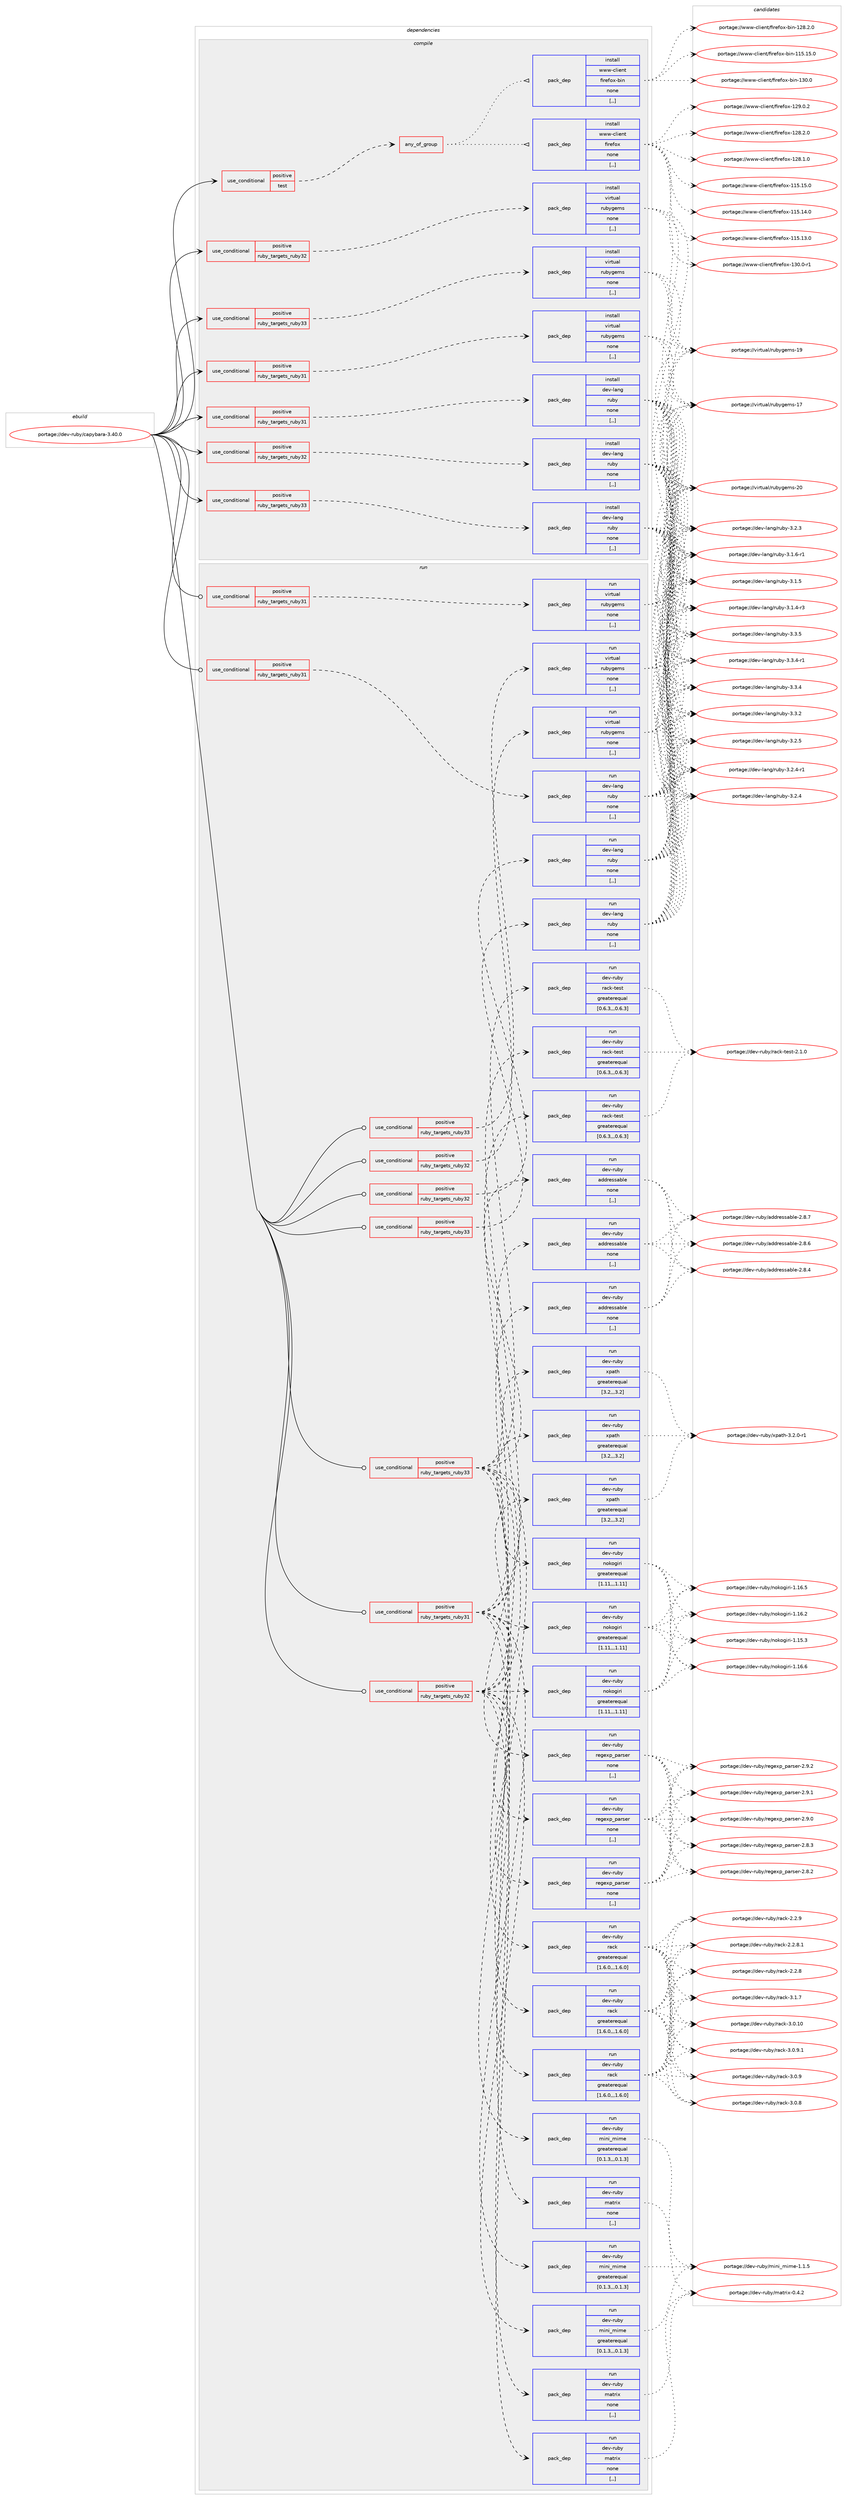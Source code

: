 digraph prolog {

# *************
# Graph options
# *************

newrank=true;
concentrate=true;
compound=true;
graph [rankdir=LR,fontname=Helvetica,fontsize=10,ranksep=1.5];#, ranksep=2.5, nodesep=0.2];
edge  [arrowhead=vee];
node  [fontname=Helvetica,fontsize=10];

# **********
# The ebuild
# **********

subgraph cluster_leftcol {
color=gray;
label=<<i>ebuild</i>>;
id [label="portage://dev-ruby/capybara-3.40.0", color=red, width=4, href="../dev-ruby/capybara-3.40.0.svg"];
}

# ****************
# The dependencies
# ****************

subgraph cluster_midcol {
color=gray;
label=<<i>dependencies</i>>;
subgraph cluster_compile {
fillcolor="#eeeeee";
style=filled;
label=<<i>compile</i>>;
subgraph cond176198 {
dependency674374 [label=<<TABLE BORDER="0" CELLBORDER="1" CELLSPACING="0" CELLPADDING="4"><TR><TD ROWSPAN="3" CELLPADDING="10">use_conditional</TD></TR><TR><TD>positive</TD></TR><TR><TD>ruby_targets_ruby31</TD></TR></TABLE>>, shape=none, color=red];
subgraph pack493291 {
dependency674375 [label=<<TABLE BORDER="0" CELLBORDER="1" CELLSPACING="0" CELLPADDING="4" WIDTH="220"><TR><TD ROWSPAN="6" CELLPADDING="30">pack_dep</TD></TR><TR><TD WIDTH="110">install</TD></TR><TR><TD>dev-lang</TD></TR><TR><TD>ruby</TD></TR><TR><TD>none</TD></TR><TR><TD>[,,]</TD></TR></TABLE>>, shape=none, color=blue];
}
dependency674374:e -> dependency674375:w [weight=20,style="dashed",arrowhead="vee"];
}
id:e -> dependency674374:w [weight=20,style="solid",arrowhead="vee"];
subgraph cond176199 {
dependency674376 [label=<<TABLE BORDER="0" CELLBORDER="1" CELLSPACING="0" CELLPADDING="4"><TR><TD ROWSPAN="3" CELLPADDING="10">use_conditional</TD></TR><TR><TD>positive</TD></TR><TR><TD>ruby_targets_ruby31</TD></TR></TABLE>>, shape=none, color=red];
subgraph pack493292 {
dependency674377 [label=<<TABLE BORDER="0" CELLBORDER="1" CELLSPACING="0" CELLPADDING="4" WIDTH="220"><TR><TD ROWSPAN="6" CELLPADDING="30">pack_dep</TD></TR><TR><TD WIDTH="110">install</TD></TR><TR><TD>virtual</TD></TR><TR><TD>rubygems</TD></TR><TR><TD>none</TD></TR><TR><TD>[,,]</TD></TR></TABLE>>, shape=none, color=blue];
}
dependency674376:e -> dependency674377:w [weight=20,style="dashed",arrowhead="vee"];
}
id:e -> dependency674376:w [weight=20,style="solid",arrowhead="vee"];
subgraph cond176200 {
dependency674378 [label=<<TABLE BORDER="0" CELLBORDER="1" CELLSPACING="0" CELLPADDING="4"><TR><TD ROWSPAN="3" CELLPADDING="10">use_conditional</TD></TR><TR><TD>positive</TD></TR><TR><TD>ruby_targets_ruby32</TD></TR></TABLE>>, shape=none, color=red];
subgraph pack493293 {
dependency674379 [label=<<TABLE BORDER="0" CELLBORDER="1" CELLSPACING="0" CELLPADDING="4" WIDTH="220"><TR><TD ROWSPAN="6" CELLPADDING="30">pack_dep</TD></TR><TR><TD WIDTH="110">install</TD></TR><TR><TD>dev-lang</TD></TR><TR><TD>ruby</TD></TR><TR><TD>none</TD></TR><TR><TD>[,,]</TD></TR></TABLE>>, shape=none, color=blue];
}
dependency674378:e -> dependency674379:w [weight=20,style="dashed",arrowhead="vee"];
}
id:e -> dependency674378:w [weight=20,style="solid",arrowhead="vee"];
subgraph cond176201 {
dependency674380 [label=<<TABLE BORDER="0" CELLBORDER="1" CELLSPACING="0" CELLPADDING="4"><TR><TD ROWSPAN="3" CELLPADDING="10">use_conditional</TD></TR><TR><TD>positive</TD></TR><TR><TD>ruby_targets_ruby32</TD></TR></TABLE>>, shape=none, color=red];
subgraph pack493294 {
dependency674381 [label=<<TABLE BORDER="0" CELLBORDER="1" CELLSPACING="0" CELLPADDING="4" WIDTH="220"><TR><TD ROWSPAN="6" CELLPADDING="30">pack_dep</TD></TR><TR><TD WIDTH="110">install</TD></TR><TR><TD>virtual</TD></TR><TR><TD>rubygems</TD></TR><TR><TD>none</TD></TR><TR><TD>[,,]</TD></TR></TABLE>>, shape=none, color=blue];
}
dependency674380:e -> dependency674381:w [weight=20,style="dashed",arrowhead="vee"];
}
id:e -> dependency674380:w [weight=20,style="solid",arrowhead="vee"];
subgraph cond176202 {
dependency674382 [label=<<TABLE BORDER="0" CELLBORDER="1" CELLSPACING="0" CELLPADDING="4"><TR><TD ROWSPAN="3" CELLPADDING="10">use_conditional</TD></TR><TR><TD>positive</TD></TR><TR><TD>ruby_targets_ruby33</TD></TR></TABLE>>, shape=none, color=red];
subgraph pack493295 {
dependency674383 [label=<<TABLE BORDER="0" CELLBORDER="1" CELLSPACING="0" CELLPADDING="4" WIDTH="220"><TR><TD ROWSPAN="6" CELLPADDING="30">pack_dep</TD></TR><TR><TD WIDTH="110">install</TD></TR><TR><TD>dev-lang</TD></TR><TR><TD>ruby</TD></TR><TR><TD>none</TD></TR><TR><TD>[,,]</TD></TR></TABLE>>, shape=none, color=blue];
}
dependency674382:e -> dependency674383:w [weight=20,style="dashed",arrowhead="vee"];
}
id:e -> dependency674382:w [weight=20,style="solid",arrowhead="vee"];
subgraph cond176203 {
dependency674384 [label=<<TABLE BORDER="0" CELLBORDER="1" CELLSPACING="0" CELLPADDING="4"><TR><TD ROWSPAN="3" CELLPADDING="10">use_conditional</TD></TR><TR><TD>positive</TD></TR><TR><TD>ruby_targets_ruby33</TD></TR></TABLE>>, shape=none, color=red];
subgraph pack493296 {
dependency674385 [label=<<TABLE BORDER="0" CELLBORDER="1" CELLSPACING="0" CELLPADDING="4" WIDTH="220"><TR><TD ROWSPAN="6" CELLPADDING="30">pack_dep</TD></TR><TR><TD WIDTH="110">install</TD></TR><TR><TD>virtual</TD></TR><TR><TD>rubygems</TD></TR><TR><TD>none</TD></TR><TR><TD>[,,]</TD></TR></TABLE>>, shape=none, color=blue];
}
dependency674384:e -> dependency674385:w [weight=20,style="dashed",arrowhead="vee"];
}
id:e -> dependency674384:w [weight=20,style="solid",arrowhead="vee"];
subgraph cond176204 {
dependency674386 [label=<<TABLE BORDER="0" CELLBORDER="1" CELLSPACING="0" CELLPADDING="4"><TR><TD ROWSPAN="3" CELLPADDING="10">use_conditional</TD></TR><TR><TD>positive</TD></TR><TR><TD>test</TD></TR></TABLE>>, shape=none, color=red];
subgraph any4504 {
dependency674387 [label=<<TABLE BORDER="0" CELLBORDER="1" CELLSPACING="0" CELLPADDING="4"><TR><TD CELLPADDING="10">any_of_group</TD></TR></TABLE>>, shape=none, color=red];subgraph pack493297 {
dependency674388 [label=<<TABLE BORDER="0" CELLBORDER="1" CELLSPACING="0" CELLPADDING="4" WIDTH="220"><TR><TD ROWSPAN="6" CELLPADDING="30">pack_dep</TD></TR><TR><TD WIDTH="110">install</TD></TR><TR><TD>www-client</TD></TR><TR><TD>firefox</TD></TR><TR><TD>none</TD></TR><TR><TD>[,,]</TD></TR></TABLE>>, shape=none, color=blue];
}
dependency674387:e -> dependency674388:w [weight=20,style="dotted",arrowhead="oinv"];
subgraph pack493298 {
dependency674389 [label=<<TABLE BORDER="0" CELLBORDER="1" CELLSPACING="0" CELLPADDING="4" WIDTH="220"><TR><TD ROWSPAN="6" CELLPADDING="30">pack_dep</TD></TR><TR><TD WIDTH="110">install</TD></TR><TR><TD>www-client</TD></TR><TR><TD>firefox-bin</TD></TR><TR><TD>none</TD></TR><TR><TD>[,,]</TD></TR></TABLE>>, shape=none, color=blue];
}
dependency674387:e -> dependency674389:w [weight=20,style="dotted",arrowhead="oinv"];
}
dependency674386:e -> dependency674387:w [weight=20,style="dashed",arrowhead="vee"];
}
id:e -> dependency674386:w [weight=20,style="solid",arrowhead="vee"];
}
subgraph cluster_compileandrun {
fillcolor="#eeeeee";
style=filled;
label=<<i>compile and run</i>>;
}
subgraph cluster_run {
fillcolor="#eeeeee";
style=filled;
label=<<i>run</i>>;
subgraph cond176205 {
dependency674390 [label=<<TABLE BORDER="0" CELLBORDER="1" CELLSPACING="0" CELLPADDING="4"><TR><TD ROWSPAN="3" CELLPADDING="10">use_conditional</TD></TR><TR><TD>positive</TD></TR><TR><TD>ruby_targets_ruby31</TD></TR></TABLE>>, shape=none, color=red];
subgraph pack493299 {
dependency674391 [label=<<TABLE BORDER="0" CELLBORDER="1" CELLSPACING="0" CELLPADDING="4" WIDTH="220"><TR><TD ROWSPAN="6" CELLPADDING="30">pack_dep</TD></TR><TR><TD WIDTH="110">run</TD></TR><TR><TD>dev-lang</TD></TR><TR><TD>ruby</TD></TR><TR><TD>none</TD></TR><TR><TD>[,,]</TD></TR></TABLE>>, shape=none, color=blue];
}
dependency674390:e -> dependency674391:w [weight=20,style="dashed",arrowhead="vee"];
}
id:e -> dependency674390:w [weight=20,style="solid",arrowhead="odot"];
subgraph cond176206 {
dependency674392 [label=<<TABLE BORDER="0" CELLBORDER="1" CELLSPACING="0" CELLPADDING="4"><TR><TD ROWSPAN="3" CELLPADDING="10">use_conditional</TD></TR><TR><TD>positive</TD></TR><TR><TD>ruby_targets_ruby31</TD></TR></TABLE>>, shape=none, color=red];
subgraph pack493300 {
dependency674393 [label=<<TABLE BORDER="0" CELLBORDER="1" CELLSPACING="0" CELLPADDING="4" WIDTH="220"><TR><TD ROWSPAN="6" CELLPADDING="30">pack_dep</TD></TR><TR><TD WIDTH="110">run</TD></TR><TR><TD>dev-ruby</TD></TR><TR><TD>addressable</TD></TR><TR><TD>none</TD></TR><TR><TD>[,,]</TD></TR></TABLE>>, shape=none, color=blue];
}
dependency674392:e -> dependency674393:w [weight=20,style="dashed",arrowhead="vee"];
subgraph pack493301 {
dependency674394 [label=<<TABLE BORDER="0" CELLBORDER="1" CELLSPACING="0" CELLPADDING="4" WIDTH="220"><TR><TD ROWSPAN="6" CELLPADDING="30">pack_dep</TD></TR><TR><TD WIDTH="110">run</TD></TR><TR><TD>dev-ruby</TD></TR><TR><TD>matrix</TD></TR><TR><TD>none</TD></TR><TR><TD>[,,]</TD></TR></TABLE>>, shape=none, color=blue];
}
dependency674392:e -> dependency674394:w [weight=20,style="dashed",arrowhead="vee"];
subgraph pack493302 {
dependency674395 [label=<<TABLE BORDER="0" CELLBORDER="1" CELLSPACING="0" CELLPADDING="4" WIDTH="220"><TR><TD ROWSPAN="6" CELLPADDING="30">pack_dep</TD></TR><TR><TD WIDTH="110">run</TD></TR><TR><TD>dev-ruby</TD></TR><TR><TD>mini_mime</TD></TR><TR><TD>greaterequal</TD></TR><TR><TD>[0.1.3,,,0.1.3]</TD></TR></TABLE>>, shape=none, color=blue];
}
dependency674392:e -> dependency674395:w [weight=20,style="dashed",arrowhead="vee"];
subgraph pack493303 {
dependency674396 [label=<<TABLE BORDER="0" CELLBORDER="1" CELLSPACING="0" CELLPADDING="4" WIDTH="220"><TR><TD ROWSPAN="6" CELLPADDING="30">pack_dep</TD></TR><TR><TD WIDTH="110">run</TD></TR><TR><TD>dev-ruby</TD></TR><TR><TD>nokogiri</TD></TR><TR><TD>greaterequal</TD></TR><TR><TD>[1.11,,,1.11]</TD></TR></TABLE>>, shape=none, color=blue];
}
dependency674392:e -> dependency674396:w [weight=20,style="dashed",arrowhead="vee"];
subgraph pack493304 {
dependency674397 [label=<<TABLE BORDER="0" CELLBORDER="1" CELLSPACING="0" CELLPADDING="4" WIDTH="220"><TR><TD ROWSPAN="6" CELLPADDING="30">pack_dep</TD></TR><TR><TD WIDTH="110">run</TD></TR><TR><TD>dev-ruby</TD></TR><TR><TD>rack</TD></TR><TR><TD>greaterequal</TD></TR><TR><TD>[1.6.0,,,1.6.0]</TD></TR></TABLE>>, shape=none, color=blue];
}
dependency674392:e -> dependency674397:w [weight=20,style="dashed",arrowhead="vee"];
subgraph pack493305 {
dependency674398 [label=<<TABLE BORDER="0" CELLBORDER="1" CELLSPACING="0" CELLPADDING="4" WIDTH="220"><TR><TD ROWSPAN="6" CELLPADDING="30">pack_dep</TD></TR><TR><TD WIDTH="110">run</TD></TR><TR><TD>dev-ruby</TD></TR><TR><TD>rack-test</TD></TR><TR><TD>greaterequal</TD></TR><TR><TD>[0.6.3,,,0.6.3]</TD></TR></TABLE>>, shape=none, color=blue];
}
dependency674392:e -> dependency674398:w [weight=20,style="dashed",arrowhead="vee"];
subgraph pack493306 {
dependency674399 [label=<<TABLE BORDER="0" CELLBORDER="1" CELLSPACING="0" CELLPADDING="4" WIDTH="220"><TR><TD ROWSPAN="6" CELLPADDING="30">pack_dep</TD></TR><TR><TD WIDTH="110">run</TD></TR><TR><TD>dev-ruby</TD></TR><TR><TD>regexp_parser</TD></TR><TR><TD>none</TD></TR><TR><TD>[,,]</TD></TR></TABLE>>, shape=none, color=blue];
}
dependency674392:e -> dependency674399:w [weight=20,style="dashed",arrowhead="vee"];
subgraph pack493307 {
dependency674400 [label=<<TABLE BORDER="0" CELLBORDER="1" CELLSPACING="0" CELLPADDING="4" WIDTH="220"><TR><TD ROWSPAN="6" CELLPADDING="30">pack_dep</TD></TR><TR><TD WIDTH="110">run</TD></TR><TR><TD>dev-ruby</TD></TR><TR><TD>xpath</TD></TR><TR><TD>greaterequal</TD></TR><TR><TD>[3.2,,,3.2]</TD></TR></TABLE>>, shape=none, color=blue];
}
dependency674392:e -> dependency674400:w [weight=20,style="dashed",arrowhead="vee"];
}
id:e -> dependency674392:w [weight=20,style="solid",arrowhead="odot"];
subgraph cond176207 {
dependency674401 [label=<<TABLE BORDER="0" CELLBORDER="1" CELLSPACING="0" CELLPADDING="4"><TR><TD ROWSPAN="3" CELLPADDING="10">use_conditional</TD></TR><TR><TD>positive</TD></TR><TR><TD>ruby_targets_ruby31</TD></TR></TABLE>>, shape=none, color=red];
subgraph pack493308 {
dependency674402 [label=<<TABLE BORDER="0" CELLBORDER="1" CELLSPACING="0" CELLPADDING="4" WIDTH="220"><TR><TD ROWSPAN="6" CELLPADDING="30">pack_dep</TD></TR><TR><TD WIDTH="110">run</TD></TR><TR><TD>virtual</TD></TR><TR><TD>rubygems</TD></TR><TR><TD>none</TD></TR><TR><TD>[,,]</TD></TR></TABLE>>, shape=none, color=blue];
}
dependency674401:e -> dependency674402:w [weight=20,style="dashed",arrowhead="vee"];
}
id:e -> dependency674401:w [weight=20,style="solid",arrowhead="odot"];
subgraph cond176208 {
dependency674403 [label=<<TABLE BORDER="0" CELLBORDER="1" CELLSPACING="0" CELLPADDING="4"><TR><TD ROWSPAN="3" CELLPADDING="10">use_conditional</TD></TR><TR><TD>positive</TD></TR><TR><TD>ruby_targets_ruby32</TD></TR></TABLE>>, shape=none, color=red];
subgraph pack493309 {
dependency674404 [label=<<TABLE BORDER="0" CELLBORDER="1" CELLSPACING="0" CELLPADDING="4" WIDTH="220"><TR><TD ROWSPAN="6" CELLPADDING="30">pack_dep</TD></TR><TR><TD WIDTH="110">run</TD></TR><TR><TD>dev-lang</TD></TR><TR><TD>ruby</TD></TR><TR><TD>none</TD></TR><TR><TD>[,,]</TD></TR></TABLE>>, shape=none, color=blue];
}
dependency674403:e -> dependency674404:w [weight=20,style="dashed",arrowhead="vee"];
}
id:e -> dependency674403:w [weight=20,style="solid",arrowhead="odot"];
subgraph cond176209 {
dependency674405 [label=<<TABLE BORDER="0" CELLBORDER="1" CELLSPACING="0" CELLPADDING="4"><TR><TD ROWSPAN="3" CELLPADDING="10">use_conditional</TD></TR><TR><TD>positive</TD></TR><TR><TD>ruby_targets_ruby32</TD></TR></TABLE>>, shape=none, color=red];
subgraph pack493310 {
dependency674406 [label=<<TABLE BORDER="0" CELLBORDER="1" CELLSPACING="0" CELLPADDING="4" WIDTH="220"><TR><TD ROWSPAN="6" CELLPADDING="30">pack_dep</TD></TR><TR><TD WIDTH="110">run</TD></TR><TR><TD>dev-ruby</TD></TR><TR><TD>addressable</TD></TR><TR><TD>none</TD></TR><TR><TD>[,,]</TD></TR></TABLE>>, shape=none, color=blue];
}
dependency674405:e -> dependency674406:w [weight=20,style="dashed",arrowhead="vee"];
subgraph pack493311 {
dependency674407 [label=<<TABLE BORDER="0" CELLBORDER="1" CELLSPACING="0" CELLPADDING="4" WIDTH="220"><TR><TD ROWSPAN="6" CELLPADDING="30">pack_dep</TD></TR><TR><TD WIDTH="110">run</TD></TR><TR><TD>dev-ruby</TD></TR><TR><TD>matrix</TD></TR><TR><TD>none</TD></TR><TR><TD>[,,]</TD></TR></TABLE>>, shape=none, color=blue];
}
dependency674405:e -> dependency674407:w [weight=20,style="dashed",arrowhead="vee"];
subgraph pack493312 {
dependency674408 [label=<<TABLE BORDER="0" CELLBORDER="1" CELLSPACING="0" CELLPADDING="4" WIDTH="220"><TR><TD ROWSPAN="6" CELLPADDING="30">pack_dep</TD></TR><TR><TD WIDTH="110">run</TD></TR><TR><TD>dev-ruby</TD></TR><TR><TD>mini_mime</TD></TR><TR><TD>greaterequal</TD></TR><TR><TD>[0.1.3,,,0.1.3]</TD></TR></TABLE>>, shape=none, color=blue];
}
dependency674405:e -> dependency674408:w [weight=20,style="dashed",arrowhead="vee"];
subgraph pack493313 {
dependency674409 [label=<<TABLE BORDER="0" CELLBORDER="1" CELLSPACING="0" CELLPADDING="4" WIDTH="220"><TR><TD ROWSPAN="6" CELLPADDING="30">pack_dep</TD></TR><TR><TD WIDTH="110">run</TD></TR><TR><TD>dev-ruby</TD></TR><TR><TD>nokogiri</TD></TR><TR><TD>greaterequal</TD></TR><TR><TD>[1.11,,,1.11]</TD></TR></TABLE>>, shape=none, color=blue];
}
dependency674405:e -> dependency674409:w [weight=20,style="dashed",arrowhead="vee"];
subgraph pack493314 {
dependency674410 [label=<<TABLE BORDER="0" CELLBORDER="1" CELLSPACING="0" CELLPADDING="4" WIDTH="220"><TR><TD ROWSPAN="6" CELLPADDING="30">pack_dep</TD></TR><TR><TD WIDTH="110">run</TD></TR><TR><TD>dev-ruby</TD></TR><TR><TD>rack</TD></TR><TR><TD>greaterequal</TD></TR><TR><TD>[1.6.0,,,1.6.0]</TD></TR></TABLE>>, shape=none, color=blue];
}
dependency674405:e -> dependency674410:w [weight=20,style="dashed",arrowhead="vee"];
subgraph pack493315 {
dependency674411 [label=<<TABLE BORDER="0" CELLBORDER="1" CELLSPACING="0" CELLPADDING="4" WIDTH="220"><TR><TD ROWSPAN="6" CELLPADDING="30">pack_dep</TD></TR><TR><TD WIDTH="110">run</TD></TR><TR><TD>dev-ruby</TD></TR><TR><TD>rack-test</TD></TR><TR><TD>greaterequal</TD></TR><TR><TD>[0.6.3,,,0.6.3]</TD></TR></TABLE>>, shape=none, color=blue];
}
dependency674405:e -> dependency674411:w [weight=20,style="dashed",arrowhead="vee"];
subgraph pack493316 {
dependency674412 [label=<<TABLE BORDER="0" CELLBORDER="1" CELLSPACING="0" CELLPADDING="4" WIDTH="220"><TR><TD ROWSPAN="6" CELLPADDING="30">pack_dep</TD></TR><TR><TD WIDTH="110">run</TD></TR><TR><TD>dev-ruby</TD></TR><TR><TD>regexp_parser</TD></TR><TR><TD>none</TD></TR><TR><TD>[,,]</TD></TR></TABLE>>, shape=none, color=blue];
}
dependency674405:e -> dependency674412:w [weight=20,style="dashed",arrowhead="vee"];
subgraph pack493317 {
dependency674413 [label=<<TABLE BORDER="0" CELLBORDER="1" CELLSPACING="0" CELLPADDING="4" WIDTH="220"><TR><TD ROWSPAN="6" CELLPADDING="30">pack_dep</TD></TR><TR><TD WIDTH="110">run</TD></TR><TR><TD>dev-ruby</TD></TR><TR><TD>xpath</TD></TR><TR><TD>greaterequal</TD></TR><TR><TD>[3.2,,,3.2]</TD></TR></TABLE>>, shape=none, color=blue];
}
dependency674405:e -> dependency674413:w [weight=20,style="dashed",arrowhead="vee"];
}
id:e -> dependency674405:w [weight=20,style="solid",arrowhead="odot"];
subgraph cond176210 {
dependency674414 [label=<<TABLE BORDER="0" CELLBORDER="1" CELLSPACING="0" CELLPADDING="4"><TR><TD ROWSPAN="3" CELLPADDING="10">use_conditional</TD></TR><TR><TD>positive</TD></TR><TR><TD>ruby_targets_ruby32</TD></TR></TABLE>>, shape=none, color=red];
subgraph pack493318 {
dependency674415 [label=<<TABLE BORDER="0" CELLBORDER="1" CELLSPACING="0" CELLPADDING="4" WIDTH="220"><TR><TD ROWSPAN="6" CELLPADDING="30">pack_dep</TD></TR><TR><TD WIDTH="110">run</TD></TR><TR><TD>virtual</TD></TR><TR><TD>rubygems</TD></TR><TR><TD>none</TD></TR><TR><TD>[,,]</TD></TR></TABLE>>, shape=none, color=blue];
}
dependency674414:e -> dependency674415:w [weight=20,style="dashed",arrowhead="vee"];
}
id:e -> dependency674414:w [weight=20,style="solid",arrowhead="odot"];
subgraph cond176211 {
dependency674416 [label=<<TABLE BORDER="0" CELLBORDER="1" CELLSPACING="0" CELLPADDING="4"><TR><TD ROWSPAN="3" CELLPADDING="10">use_conditional</TD></TR><TR><TD>positive</TD></TR><TR><TD>ruby_targets_ruby33</TD></TR></TABLE>>, shape=none, color=red];
subgraph pack493319 {
dependency674417 [label=<<TABLE BORDER="0" CELLBORDER="1" CELLSPACING="0" CELLPADDING="4" WIDTH="220"><TR><TD ROWSPAN="6" CELLPADDING="30">pack_dep</TD></TR><TR><TD WIDTH="110">run</TD></TR><TR><TD>dev-lang</TD></TR><TR><TD>ruby</TD></TR><TR><TD>none</TD></TR><TR><TD>[,,]</TD></TR></TABLE>>, shape=none, color=blue];
}
dependency674416:e -> dependency674417:w [weight=20,style="dashed",arrowhead="vee"];
}
id:e -> dependency674416:w [weight=20,style="solid",arrowhead="odot"];
subgraph cond176212 {
dependency674418 [label=<<TABLE BORDER="0" CELLBORDER="1" CELLSPACING="0" CELLPADDING="4"><TR><TD ROWSPAN="3" CELLPADDING="10">use_conditional</TD></TR><TR><TD>positive</TD></TR><TR><TD>ruby_targets_ruby33</TD></TR></TABLE>>, shape=none, color=red];
subgraph pack493320 {
dependency674419 [label=<<TABLE BORDER="0" CELLBORDER="1" CELLSPACING="0" CELLPADDING="4" WIDTH="220"><TR><TD ROWSPAN="6" CELLPADDING="30">pack_dep</TD></TR><TR><TD WIDTH="110">run</TD></TR><TR><TD>dev-ruby</TD></TR><TR><TD>addressable</TD></TR><TR><TD>none</TD></TR><TR><TD>[,,]</TD></TR></TABLE>>, shape=none, color=blue];
}
dependency674418:e -> dependency674419:w [weight=20,style="dashed",arrowhead="vee"];
subgraph pack493321 {
dependency674420 [label=<<TABLE BORDER="0" CELLBORDER="1" CELLSPACING="0" CELLPADDING="4" WIDTH="220"><TR><TD ROWSPAN="6" CELLPADDING="30">pack_dep</TD></TR><TR><TD WIDTH="110">run</TD></TR><TR><TD>dev-ruby</TD></TR><TR><TD>matrix</TD></TR><TR><TD>none</TD></TR><TR><TD>[,,]</TD></TR></TABLE>>, shape=none, color=blue];
}
dependency674418:e -> dependency674420:w [weight=20,style="dashed",arrowhead="vee"];
subgraph pack493322 {
dependency674421 [label=<<TABLE BORDER="0" CELLBORDER="1" CELLSPACING="0" CELLPADDING="4" WIDTH="220"><TR><TD ROWSPAN="6" CELLPADDING="30">pack_dep</TD></TR><TR><TD WIDTH="110">run</TD></TR><TR><TD>dev-ruby</TD></TR><TR><TD>mini_mime</TD></TR><TR><TD>greaterequal</TD></TR><TR><TD>[0.1.3,,,0.1.3]</TD></TR></TABLE>>, shape=none, color=blue];
}
dependency674418:e -> dependency674421:w [weight=20,style="dashed",arrowhead="vee"];
subgraph pack493323 {
dependency674422 [label=<<TABLE BORDER="0" CELLBORDER="1" CELLSPACING="0" CELLPADDING="4" WIDTH="220"><TR><TD ROWSPAN="6" CELLPADDING="30">pack_dep</TD></TR><TR><TD WIDTH="110">run</TD></TR><TR><TD>dev-ruby</TD></TR><TR><TD>nokogiri</TD></TR><TR><TD>greaterequal</TD></TR><TR><TD>[1.11,,,1.11]</TD></TR></TABLE>>, shape=none, color=blue];
}
dependency674418:e -> dependency674422:w [weight=20,style="dashed",arrowhead="vee"];
subgraph pack493324 {
dependency674423 [label=<<TABLE BORDER="0" CELLBORDER="1" CELLSPACING="0" CELLPADDING="4" WIDTH="220"><TR><TD ROWSPAN="6" CELLPADDING="30">pack_dep</TD></TR><TR><TD WIDTH="110">run</TD></TR><TR><TD>dev-ruby</TD></TR><TR><TD>rack</TD></TR><TR><TD>greaterequal</TD></TR><TR><TD>[1.6.0,,,1.6.0]</TD></TR></TABLE>>, shape=none, color=blue];
}
dependency674418:e -> dependency674423:w [weight=20,style="dashed",arrowhead="vee"];
subgraph pack493325 {
dependency674424 [label=<<TABLE BORDER="0" CELLBORDER="1" CELLSPACING="0" CELLPADDING="4" WIDTH="220"><TR><TD ROWSPAN="6" CELLPADDING="30">pack_dep</TD></TR><TR><TD WIDTH="110">run</TD></TR><TR><TD>dev-ruby</TD></TR><TR><TD>rack-test</TD></TR><TR><TD>greaterequal</TD></TR><TR><TD>[0.6.3,,,0.6.3]</TD></TR></TABLE>>, shape=none, color=blue];
}
dependency674418:e -> dependency674424:w [weight=20,style="dashed",arrowhead="vee"];
subgraph pack493326 {
dependency674425 [label=<<TABLE BORDER="0" CELLBORDER="1" CELLSPACING="0" CELLPADDING="4" WIDTH="220"><TR><TD ROWSPAN="6" CELLPADDING="30">pack_dep</TD></TR><TR><TD WIDTH="110">run</TD></TR><TR><TD>dev-ruby</TD></TR><TR><TD>regexp_parser</TD></TR><TR><TD>none</TD></TR><TR><TD>[,,]</TD></TR></TABLE>>, shape=none, color=blue];
}
dependency674418:e -> dependency674425:w [weight=20,style="dashed",arrowhead="vee"];
subgraph pack493327 {
dependency674426 [label=<<TABLE BORDER="0" CELLBORDER="1" CELLSPACING="0" CELLPADDING="4" WIDTH="220"><TR><TD ROWSPAN="6" CELLPADDING="30">pack_dep</TD></TR><TR><TD WIDTH="110">run</TD></TR><TR><TD>dev-ruby</TD></TR><TR><TD>xpath</TD></TR><TR><TD>greaterequal</TD></TR><TR><TD>[3.2,,,3.2]</TD></TR></TABLE>>, shape=none, color=blue];
}
dependency674418:e -> dependency674426:w [weight=20,style="dashed",arrowhead="vee"];
}
id:e -> dependency674418:w [weight=20,style="solid",arrowhead="odot"];
subgraph cond176213 {
dependency674427 [label=<<TABLE BORDER="0" CELLBORDER="1" CELLSPACING="0" CELLPADDING="4"><TR><TD ROWSPAN="3" CELLPADDING="10">use_conditional</TD></TR><TR><TD>positive</TD></TR><TR><TD>ruby_targets_ruby33</TD></TR></TABLE>>, shape=none, color=red];
subgraph pack493328 {
dependency674428 [label=<<TABLE BORDER="0" CELLBORDER="1" CELLSPACING="0" CELLPADDING="4" WIDTH="220"><TR><TD ROWSPAN="6" CELLPADDING="30">pack_dep</TD></TR><TR><TD WIDTH="110">run</TD></TR><TR><TD>virtual</TD></TR><TR><TD>rubygems</TD></TR><TR><TD>none</TD></TR><TR><TD>[,,]</TD></TR></TABLE>>, shape=none, color=blue];
}
dependency674427:e -> dependency674428:w [weight=20,style="dashed",arrowhead="vee"];
}
id:e -> dependency674427:w [weight=20,style="solid",arrowhead="odot"];
}
}

# **************
# The candidates
# **************

subgraph cluster_choices {
rank=same;
color=gray;
label=<<i>candidates</i>>;

subgraph choice493291 {
color=black;
nodesep=1;
choice10010111845108971101034711411798121455146514653 [label="portage://dev-lang/ruby-3.3.5", color=red, width=4,href="../dev-lang/ruby-3.3.5.svg"];
choice100101118451089711010347114117981214551465146524511449 [label="portage://dev-lang/ruby-3.3.4-r1", color=red, width=4,href="../dev-lang/ruby-3.3.4-r1.svg"];
choice10010111845108971101034711411798121455146514652 [label="portage://dev-lang/ruby-3.3.4", color=red, width=4,href="../dev-lang/ruby-3.3.4.svg"];
choice10010111845108971101034711411798121455146514650 [label="portage://dev-lang/ruby-3.3.2", color=red, width=4,href="../dev-lang/ruby-3.3.2.svg"];
choice10010111845108971101034711411798121455146504653 [label="portage://dev-lang/ruby-3.2.5", color=red, width=4,href="../dev-lang/ruby-3.2.5.svg"];
choice100101118451089711010347114117981214551465046524511449 [label="portage://dev-lang/ruby-3.2.4-r1", color=red, width=4,href="../dev-lang/ruby-3.2.4-r1.svg"];
choice10010111845108971101034711411798121455146504652 [label="portage://dev-lang/ruby-3.2.4", color=red, width=4,href="../dev-lang/ruby-3.2.4.svg"];
choice10010111845108971101034711411798121455146504651 [label="portage://dev-lang/ruby-3.2.3", color=red, width=4,href="../dev-lang/ruby-3.2.3.svg"];
choice100101118451089711010347114117981214551464946544511449 [label="portage://dev-lang/ruby-3.1.6-r1", color=red, width=4,href="../dev-lang/ruby-3.1.6-r1.svg"];
choice10010111845108971101034711411798121455146494653 [label="portage://dev-lang/ruby-3.1.5", color=red, width=4,href="../dev-lang/ruby-3.1.5.svg"];
choice100101118451089711010347114117981214551464946524511451 [label="portage://dev-lang/ruby-3.1.4-r3", color=red, width=4,href="../dev-lang/ruby-3.1.4-r3.svg"];
dependency674375:e -> choice10010111845108971101034711411798121455146514653:w [style=dotted,weight="100"];
dependency674375:e -> choice100101118451089711010347114117981214551465146524511449:w [style=dotted,weight="100"];
dependency674375:e -> choice10010111845108971101034711411798121455146514652:w [style=dotted,weight="100"];
dependency674375:e -> choice10010111845108971101034711411798121455146514650:w [style=dotted,weight="100"];
dependency674375:e -> choice10010111845108971101034711411798121455146504653:w [style=dotted,weight="100"];
dependency674375:e -> choice100101118451089711010347114117981214551465046524511449:w [style=dotted,weight="100"];
dependency674375:e -> choice10010111845108971101034711411798121455146504652:w [style=dotted,weight="100"];
dependency674375:e -> choice10010111845108971101034711411798121455146504651:w [style=dotted,weight="100"];
dependency674375:e -> choice100101118451089711010347114117981214551464946544511449:w [style=dotted,weight="100"];
dependency674375:e -> choice10010111845108971101034711411798121455146494653:w [style=dotted,weight="100"];
dependency674375:e -> choice100101118451089711010347114117981214551464946524511451:w [style=dotted,weight="100"];
}
subgraph choice493292 {
color=black;
nodesep=1;
choice118105114116117971084711411798121103101109115455048 [label="portage://virtual/rubygems-20", color=red, width=4,href="../virtual/rubygems-20.svg"];
choice118105114116117971084711411798121103101109115454957 [label="portage://virtual/rubygems-19", color=red, width=4,href="../virtual/rubygems-19.svg"];
choice118105114116117971084711411798121103101109115454955 [label="portage://virtual/rubygems-17", color=red, width=4,href="../virtual/rubygems-17.svg"];
dependency674377:e -> choice118105114116117971084711411798121103101109115455048:w [style=dotted,weight="100"];
dependency674377:e -> choice118105114116117971084711411798121103101109115454957:w [style=dotted,weight="100"];
dependency674377:e -> choice118105114116117971084711411798121103101109115454955:w [style=dotted,weight="100"];
}
subgraph choice493293 {
color=black;
nodesep=1;
choice10010111845108971101034711411798121455146514653 [label="portage://dev-lang/ruby-3.3.5", color=red, width=4,href="../dev-lang/ruby-3.3.5.svg"];
choice100101118451089711010347114117981214551465146524511449 [label="portage://dev-lang/ruby-3.3.4-r1", color=red, width=4,href="../dev-lang/ruby-3.3.4-r1.svg"];
choice10010111845108971101034711411798121455146514652 [label="portage://dev-lang/ruby-3.3.4", color=red, width=4,href="../dev-lang/ruby-3.3.4.svg"];
choice10010111845108971101034711411798121455146514650 [label="portage://dev-lang/ruby-3.3.2", color=red, width=4,href="../dev-lang/ruby-3.3.2.svg"];
choice10010111845108971101034711411798121455146504653 [label="portage://dev-lang/ruby-3.2.5", color=red, width=4,href="../dev-lang/ruby-3.2.5.svg"];
choice100101118451089711010347114117981214551465046524511449 [label="portage://dev-lang/ruby-3.2.4-r1", color=red, width=4,href="../dev-lang/ruby-3.2.4-r1.svg"];
choice10010111845108971101034711411798121455146504652 [label="portage://dev-lang/ruby-3.2.4", color=red, width=4,href="../dev-lang/ruby-3.2.4.svg"];
choice10010111845108971101034711411798121455146504651 [label="portage://dev-lang/ruby-3.2.3", color=red, width=4,href="../dev-lang/ruby-3.2.3.svg"];
choice100101118451089711010347114117981214551464946544511449 [label="portage://dev-lang/ruby-3.1.6-r1", color=red, width=4,href="../dev-lang/ruby-3.1.6-r1.svg"];
choice10010111845108971101034711411798121455146494653 [label="portage://dev-lang/ruby-3.1.5", color=red, width=4,href="../dev-lang/ruby-3.1.5.svg"];
choice100101118451089711010347114117981214551464946524511451 [label="portage://dev-lang/ruby-3.1.4-r3", color=red, width=4,href="../dev-lang/ruby-3.1.4-r3.svg"];
dependency674379:e -> choice10010111845108971101034711411798121455146514653:w [style=dotted,weight="100"];
dependency674379:e -> choice100101118451089711010347114117981214551465146524511449:w [style=dotted,weight="100"];
dependency674379:e -> choice10010111845108971101034711411798121455146514652:w [style=dotted,weight="100"];
dependency674379:e -> choice10010111845108971101034711411798121455146514650:w [style=dotted,weight="100"];
dependency674379:e -> choice10010111845108971101034711411798121455146504653:w [style=dotted,weight="100"];
dependency674379:e -> choice100101118451089711010347114117981214551465046524511449:w [style=dotted,weight="100"];
dependency674379:e -> choice10010111845108971101034711411798121455146504652:w [style=dotted,weight="100"];
dependency674379:e -> choice10010111845108971101034711411798121455146504651:w [style=dotted,weight="100"];
dependency674379:e -> choice100101118451089711010347114117981214551464946544511449:w [style=dotted,weight="100"];
dependency674379:e -> choice10010111845108971101034711411798121455146494653:w [style=dotted,weight="100"];
dependency674379:e -> choice100101118451089711010347114117981214551464946524511451:w [style=dotted,weight="100"];
}
subgraph choice493294 {
color=black;
nodesep=1;
choice118105114116117971084711411798121103101109115455048 [label="portage://virtual/rubygems-20", color=red, width=4,href="../virtual/rubygems-20.svg"];
choice118105114116117971084711411798121103101109115454957 [label="portage://virtual/rubygems-19", color=red, width=4,href="../virtual/rubygems-19.svg"];
choice118105114116117971084711411798121103101109115454955 [label="portage://virtual/rubygems-17", color=red, width=4,href="../virtual/rubygems-17.svg"];
dependency674381:e -> choice118105114116117971084711411798121103101109115455048:w [style=dotted,weight="100"];
dependency674381:e -> choice118105114116117971084711411798121103101109115454957:w [style=dotted,weight="100"];
dependency674381:e -> choice118105114116117971084711411798121103101109115454955:w [style=dotted,weight="100"];
}
subgraph choice493295 {
color=black;
nodesep=1;
choice10010111845108971101034711411798121455146514653 [label="portage://dev-lang/ruby-3.3.5", color=red, width=4,href="../dev-lang/ruby-3.3.5.svg"];
choice100101118451089711010347114117981214551465146524511449 [label="portage://dev-lang/ruby-3.3.4-r1", color=red, width=4,href="../dev-lang/ruby-3.3.4-r1.svg"];
choice10010111845108971101034711411798121455146514652 [label="portage://dev-lang/ruby-3.3.4", color=red, width=4,href="../dev-lang/ruby-3.3.4.svg"];
choice10010111845108971101034711411798121455146514650 [label="portage://dev-lang/ruby-3.3.2", color=red, width=4,href="../dev-lang/ruby-3.3.2.svg"];
choice10010111845108971101034711411798121455146504653 [label="portage://dev-lang/ruby-3.2.5", color=red, width=4,href="../dev-lang/ruby-3.2.5.svg"];
choice100101118451089711010347114117981214551465046524511449 [label="portage://dev-lang/ruby-3.2.4-r1", color=red, width=4,href="../dev-lang/ruby-3.2.4-r1.svg"];
choice10010111845108971101034711411798121455146504652 [label="portage://dev-lang/ruby-3.2.4", color=red, width=4,href="../dev-lang/ruby-3.2.4.svg"];
choice10010111845108971101034711411798121455146504651 [label="portage://dev-lang/ruby-3.2.3", color=red, width=4,href="../dev-lang/ruby-3.2.3.svg"];
choice100101118451089711010347114117981214551464946544511449 [label="portage://dev-lang/ruby-3.1.6-r1", color=red, width=4,href="../dev-lang/ruby-3.1.6-r1.svg"];
choice10010111845108971101034711411798121455146494653 [label="portage://dev-lang/ruby-3.1.5", color=red, width=4,href="../dev-lang/ruby-3.1.5.svg"];
choice100101118451089711010347114117981214551464946524511451 [label="portage://dev-lang/ruby-3.1.4-r3", color=red, width=4,href="../dev-lang/ruby-3.1.4-r3.svg"];
dependency674383:e -> choice10010111845108971101034711411798121455146514653:w [style=dotted,weight="100"];
dependency674383:e -> choice100101118451089711010347114117981214551465146524511449:w [style=dotted,weight="100"];
dependency674383:e -> choice10010111845108971101034711411798121455146514652:w [style=dotted,weight="100"];
dependency674383:e -> choice10010111845108971101034711411798121455146514650:w [style=dotted,weight="100"];
dependency674383:e -> choice10010111845108971101034711411798121455146504653:w [style=dotted,weight="100"];
dependency674383:e -> choice100101118451089711010347114117981214551465046524511449:w [style=dotted,weight="100"];
dependency674383:e -> choice10010111845108971101034711411798121455146504652:w [style=dotted,weight="100"];
dependency674383:e -> choice10010111845108971101034711411798121455146504651:w [style=dotted,weight="100"];
dependency674383:e -> choice100101118451089711010347114117981214551464946544511449:w [style=dotted,weight="100"];
dependency674383:e -> choice10010111845108971101034711411798121455146494653:w [style=dotted,weight="100"];
dependency674383:e -> choice100101118451089711010347114117981214551464946524511451:w [style=dotted,weight="100"];
}
subgraph choice493296 {
color=black;
nodesep=1;
choice118105114116117971084711411798121103101109115455048 [label="portage://virtual/rubygems-20", color=red, width=4,href="../virtual/rubygems-20.svg"];
choice118105114116117971084711411798121103101109115454957 [label="portage://virtual/rubygems-19", color=red, width=4,href="../virtual/rubygems-19.svg"];
choice118105114116117971084711411798121103101109115454955 [label="portage://virtual/rubygems-17", color=red, width=4,href="../virtual/rubygems-17.svg"];
dependency674385:e -> choice118105114116117971084711411798121103101109115455048:w [style=dotted,weight="100"];
dependency674385:e -> choice118105114116117971084711411798121103101109115454957:w [style=dotted,weight="100"];
dependency674385:e -> choice118105114116117971084711411798121103101109115454955:w [style=dotted,weight="100"];
}
subgraph choice493297 {
color=black;
nodesep=1;
choice1191191194599108105101110116471021051141011021111204549514846484511449 [label="portage://www-client/firefox-130.0-r1", color=red, width=4,href="../www-client/firefox-130.0-r1.svg"];
choice1191191194599108105101110116471021051141011021111204549505746484650 [label="portage://www-client/firefox-129.0.2", color=red, width=4,href="../www-client/firefox-129.0.2.svg"];
choice1191191194599108105101110116471021051141011021111204549505646504648 [label="portage://www-client/firefox-128.2.0", color=red, width=4,href="../www-client/firefox-128.2.0.svg"];
choice1191191194599108105101110116471021051141011021111204549505646494648 [label="portage://www-client/firefox-128.1.0", color=red, width=4,href="../www-client/firefox-128.1.0.svg"];
choice119119119459910810510111011647102105114101102111120454949534649534648 [label="portage://www-client/firefox-115.15.0", color=red, width=4,href="../www-client/firefox-115.15.0.svg"];
choice119119119459910810510111011647102105114101102111120454949534649524648 [label="portage://www-client/firefox-115.14.0", color=red, width=4,href="../www-client/firefox-115.14.0.svg"];
choice119119119459910810510111011647102105114101102111120454949534649514648 [label="portage://www-client/firefox-115.13.0", color=red, width=4,href="../www-client/firefox-115.13.0.svg"];
dependency674388:e -> choice1191191194599108105101110116471021051141011021111204549514846484511449:w [style=dotted,weight="100"];
dependency674388:e -> choice1191191194599108105101110116471021051141011021111204549505746484650:w [style=dotted,weight="100"];
dependency674388:e -> choice1191191194599108105101110116471021051141011021111204549505646504648:w [style=dotted,weight="100"];
dependency674388:e -> choice1191191194599108105101110116471021051141011021111204549505646494648:w [style=dotted,weight="100"];
dependency674388:e -> choice119119119459910810510111011647102105114101102111120454949534649534648:w [style=dotted,weight="100"];
dependency674388:e -> choice119119119459910810510111011647102105114101102111120454949534649524648:w [style=dotted,weight="100"];
dependency674388:e -> choice119119119459910810510111011647102105114101102111120454949534649514648:w [style=dotted,weight="100"];
}
subgraph choice493298 {
color=black;
nodesep=1;
choice1191191194599108105101110116471021051141011021111204598105110454951484648 [label="portage://www-client/firefox-bin-130.0", color=red, width=4,href="../www-client/firefox-bin-130.0.svg"];
choice11911911945991081051011101164710210511410110211112045981051104549505646504648 [label="portage://www-client/firefox-bin-128.2.0", color=red, width=4,href="../www-client/firefox-bin-128.2.0.svg"];
choice1191191194599108105101110116471021051141011021111204598105110454949534649534648 [label="portage://www-client/firefox-bin-115.15.0", color=red, width=4,href="../www-client/firefox-bin-115.15.0.svg"];
dependency674389:e -> choice1191191194599108105101110116471021051141011021111204598105110454951484648:w [style=dotted,weight="100"];
dependency674389:e -> choice11911911945991081051011101164710210511410110211112045981051104549505646504648:w [style=dotted,weight="100"];
dependency674389:e -> choice1191191194599108105101110116471021051141011021111204598105110454949534649534648:w [style=dotted,weight="100"];
}
subgraph choice493299 {
color=black;
nodesep=1;
choice10010111845108971101034711411798121455146514653 [label="portage://dev-lang/ruby-3.3.5", color=red, width=4,href="../dev-lang/ruby-3.3.5.svg"];
choice100101118451089711010347114117981214551465146524511449 [label="portage://dev-lang/ruby-3.3.4-r1", color=red, width=4,href="../dev-lang/ruby-3.3.4-r1.svg"];
choice10010111845108971101034711411798121455146514652 [label="portage://dev-lang/ruby-3.3.4", color=red, width=4,href="../dev-lang/ruby-3.3.4.svg"];
choice10010111845108971101034711411798121455146514650 [label="portage://dev-lang/ruby-3.3.2", color=red, width=4,href="../dev-lang/ruby-3.3.2.svg"];
choice10010111845108971101034711411798121455146504653 [label="portage://dev-lang/ruby-3.2.5", color=red, width=4,href="../dev-lang/ruby-3.2.5.svg"];
choice100101118451089711010347114117981214551465046524511449 [label="portage://dev-lang/ruby-3.2.4-r1", color=red, width=4,href="../dev-lang/ruby-3.2.4-r1.svg"];
choice10010111845108971101034711411798121455146504652 [label="portage://dev-lang/ruby-3.2.4", color=red, width=4,href="../dev-lang/ruby-3.2.4.svg"];
choice10010111845108971101034711411798121455146504651 [label="portage://dev-lang/ruby-3.2.3", color=red, width=4,href="../dev-lang/ruby-3.2.3.svg"];
choice100101118451089711010347114117981214551464946544511449 [label="portage://dev-lang/ruby-3.1.6-r1", color=red, width=4,href="../dev-lang/ruby-3.1.6-r1.svg"];
choice10010111845108971101034711411798121455146494653 [label="portage://dev-lang/ruby-3.1.5", color=red, width=4,href="../dev-lang/ruby-3.1.5.svg"];
choice100101118451089711010347114117981214551464946524511451 [label="portage://dev-lang/ruby-3.1.4-r3", color=red, width=4,href="../dev-lang/ruby-3.1.4-r3.svg"];
dependency674391:e -> choice10010111845108971101034711411798121455146514653:w [style=dotted,weight="100"];
dependency674391:e -> choice100101118451089711010347114117981214551465146524511449:w [style=dotted,weight="100"];
dependency674391:e -> choice10010111845108971101034711411798121455146514652:w [style=dotted,weight="100"];
dependency674391:e -> choice10010111845108971101034711411798121455146514650:w [style=dotted,weight="100"];
dependency674391:e -> choice10010111845108971101034711411798121455146504653:w [style=dotted,weight="100"];
dependency674391:e -> choice100101118451089711010347114117981214551465046524511449:w [style=dotted,weight="100"];
dependency674391:e -> choice10010111845108971101034711411798121455146504652:w [style=dotted,weight="100"];
dependency674391:e -> choice10010111845108971101034711411798121455146504651:w [style=dotted,weight="100"];
dependency674391:e -> choice100101118451089711010347114117981214551464946544511449:w [style=dotted,weight="100"];
dependency674391:e -> choice10010111845108971101034711411798121455146494653:w [style=dotted,weight="100"];
dependency674391:e -> choice100101118451089711010347114117981214551464946524511451:w [style=dotted,weight="100"];
}
subgraph choice493300 {
color=black;
nodesep=1;
choice100101118451141179812147971001001141011151159798108101455046564655 [label="portage://dev-ruby/addressable-2.8.7", color=red, width=4,href="../dev-ruby/addressable-2.8.7.svg"];
choice100101118451141179812147971001001141011151159798108101455046564654 [label="portage://dev-ruby/addressable-2.8.6", color=red, width=4,href="../dev-ruby/addressable-2.8.6.svg"];
choice100101118451141179812147971001001141011151159798108101455046564652 [label="portage://dev-ruby/addressable-2.8.4", color=red, width=4,href="../dev-ruby/addressable-2.8.4.svg"];
dependency674393:e -> choice100101118451141179812147971001001141011151159798108101455046564655:w [style=dotted,weight="100"];
dependency674393:e -> choice100101118451141179812147971001001141011151159798108101455046564654:w [style=dotted,weight="100"];
dependency674393:e -> choice100101118451141179812147971001001141011151159798108101455046564652:w [style=dotted,weight="100"];
}
subgraph choice493301 {
color=black;
nodesep=1;
choice10010111845114117981214710997116114105120454846524650 [label="portage://dev-ruby/matrix-0.4.2", color=red, width=4,href="../dev-ruby/matrix-0.4.2.svg"];
dependency674394:e -> choice10010111845114117981214710997116114105120454846524650:w [style=dotted,weight="100"];
}
subgraph choice493302 {
color=black;
nodesep=1;
choice10010111845114117981214710910511010595109105109101454946494653 [label="portage://dev-ruby/mini_mime-1.1.5", color=red, width=4,href="../dev-ruby/mini_mime-1.1.5.svg"];
dependency674395:e -> choice10010111845114117981214710910511010595109105109101454946494653:w [style=dotted,weight="100"];
}
subgraph choice493303 {
color=black;
nodesep=1;
choice10010111845114117981214711011110711110310511410545494649544654 [label="portage://dev-ruby/nokogiri-1.16.6", color=red, width=4,href="../dev-ruby/nokogiri-1.16.6.svg"];
choice10010111845114117981214711011110711110310511410545494649544653 [label="portage://dev-ruby/nokogiri-1.16.5", color=red, width=4,href="../dev-ruby/nokogiri-1.16.5.svg"];
choice10010111845114117981214711011110711110310511410545494649544650 [label="portage://dev-ruby/nokogiri-1.16.2", color=red, width=4,href="../dev-ruby/nokogiri-1.16.2.svg"];
choice10010111845114117981214711011110711110310511410545494649534651 [label="portage://dev-ruby/nokogiri-1.15.3", color=red, width=4,href="../dev-ruby/nokogiri-1.15.3.svg"];
dependency674396:e -> choice10010111845114117981214711011110711110310511410545494649544654:w [style=dotted,weight="100"];
dependency674396:e -> choice10010111845114117981214711011110711110310511410545494649544653:w [style=dotted,weight="100"];
dependency674396:e -> choice10010111845114117981214711011110711110310511410545494649544650:w [style=dotted,weight="100"];
dependency674396:e -> choice10010111845114117981214711011110711110310511410545494649534651:w [style=dotted,weight="100"];
}
subgraph choice493304 {
color=black;
nodesep=1;
choice1001011184511411798121471149799107455146494655 [label="portage://dev-ruby/rack-3.1.7", color=red, width=4,href="../dev-ruby/rack-3.1.7.svg"];
choice100101118451141179812147114979910745514648464948 [label="portage://dev-ruby/rack-3.0.10", color=red, width=4,href="../dev-ruby/rack-3.0.10.svg"];
choice10010111845114117981214711497991074551464846574649 [label="portage://dev-ruby/rack-3.0.9.1", color=red, width=4,href="../dev-ruby/rack-3.0.9.1.svg"];
choice1001011184511411798121471149799107455146484657 [label="portage://dev-ruby/rack-3.0.9", color=red, width=4,href="../dev-ruby/rack-3.0.9.svg"];
choice1001011184511411798121471149799107455146484656 [label="portage://dev-ruby/rack-3.0.8", color=red, width=4,href="../dev-ruby/rack-3.0.8.svg"];
choice1001011184511411798121471149799107455046504657 [label="portage://dev-ruby/rack-2.2.9", color=red, width=4,href="../dev-ruby/rack-2.2.9.svg"];
choice10010111845114117981214711497991074550465046564649 [label="portage://dev-ruby/rack-2.2.8.1", color=red, width=4,href="../dev-ruby/rack-2.2.8.1.svg"];
choice1001011184511411798121471149799107455046504656 [label="portage://dev-ruby/rack-2.2.8", color=red, width=4,href="../dev-ruby/rack-2.2.8.svg"];
dependency674397:e -> choice1001011184511411798121471149799107455146494655:w [style=dotted,weight="100"];
dependency674397:e -> choice100101118451141179812147114979910745514648464948:w [style=dotted,weight="100"];
dependency674397:e -> choice10010111845114117981214711497991074551464846574649:w [style=dotted,weight="100"];
dependency674397:e -> choice1001011184511411798121471149799107455146484657:w [style=dotted,weight="100"];
dependency674397:e -> choice1001011184511411798121471149799107455146484656:w [style=dotted,weight="100"];
dependency674397:e -> choice1001011184511411798121471149799107455046504657:w [style=dotted,weight="100"];
dependency674397:e -> choice10010111845114117981214711497991074550465046564649:w [style=dotted,weight="100"];
dependency674397:e -> choice1001011184511411798121471149799107455046504656:w [style=dotted,weight="100"];
}
subgraph choice493305 {
color=black;
nodesep=1;
choice100101118451141179812147114979910745116101115116455046494648 [label="portage://dev-ruby/rack-test-2.1.0", color=red, width=4,href="../dev-ruby/rack-test-2.1.0.svg"];
dependency674398:e -> choice100101118451141179812147114979910745116101115116455046494648:w [style=dotted,weight="100"];
}
subgraph choice493306 {
color=black;
nodesep=1;
choice1001011184511411798121471141011031011201129511297114115101114455046574650 [label="portage://dev-ruby/regexp_parser-2.9.2", color=red, width=4,href="../dev-ruby/regexp_parser-2.9.2.svg"];
choice1001011184511411798121471141011031011201129511297114115101114455046574649 [label="portage://dev-ruby/regexp_parser-2.9.1", color=red, width=4,href="../dev-ruby/regexp_parser-2.9.1.svg"];
choice1001011184511411798121471141011031011201129511297114115101114455046574648 [label="portage://dev-ruby/regexp_parser-2.9.0", color=red, width=4,href="../dev-ruby/regexp_parser-2.9.0.svg"];
choice1001011184511411798121471141011031011201129511297114115101114455046564651 [label="portage://dev-ruby/regexp_parser-2.8.3", color=red, width=4,href="../dev-ruby/regexp_parser-2.8.3.svg"];
choice1001011184511411798121471141011031011201129511297114115101114455046564650 [label="portage://dev-ruby/regexp_parser-2.8.2", color=red, width=4,href="../dev-ruby/regexp_parser-2.8.2.svg"];
dependency674399:e -> choice1001011184511411798121471141011031011201129511297114115101114455046574650:w [style=dotted,weight="100"];
dependency674399:e -> choice1001011184511411798121471141011031011201129511297114115101114455046574649:w [style=dotted,weight="100"];
dependency674399:e -> choice1001011184511411798121471141011031011201129511297114115101114455046574648:w [style=dotted,weight="100"];
dependency674399:e -> choice1001011184511411798121471141011031011201129511297114115101114455046564651:w [style=dotted,weight="100"];
dependency674399:e -> choice1001011184511411798121471141011031011201129511297114115101114455046564650:w [style=dotted,weight="100"];
}
subgraph choice493307 {
color=black;
nodesep=1;
choice100101118451141179812147120112971161044551465046484511449 [label="portage://dev-ruby/xpath-3.2.0-r1", color=red, width=4,href="../dev-ruby/xpath-3.2.0-r1.svg"];
dependency674400:e -> choice100101118451141179812147120112971161044551465046484511449:w [style=dotted,weight="100"];
}
subgraph choice493308 {
color=black;
nodesep=1;
choice118105114116117971084711411798121103101109115455048 [label="portage://virtual/rubygems-20", color=red, width=4,href="../virtual/rubygems-20.svg"];
choice118105114116117971084711411798121103101109115454957 [label="portage://virtual/rubygems-19", color=red, width=4,href="../virtual/rubygems-19.svg"];
choice118105114116117971084711411798121103101109115454955 [label="portage://virtual/rubygems-17", color=red, width=4,href="../virtual/rubygems-17.svg"];
dependency674402:e -> choice118105114116117971084711411798121103101109115455048:w [style=dotted,weight="100"];
dependency674402:e -> choice118105114116117971084711411798121103101109115454957:w [style=dotted,weight="100"];
dependency674402:e -> choice118105114116117971084711411798121103101109115454955:w [style=dotted,weight="100"];
}
subgraph choice493309 {
color=black;
nodesep=1;
choice10010111845108971101034711411798121455146514653 [label="portage://dev-lang/ruby-3.3.5", color=red, width=4,href="../dev-lang/ruby-3.3.5.svg"];
choice100101118451089711010347114117981214551465146524511449 [label="portage://dev-lang/ruby-3.3.4-r1", color=red, width=4,href="../dev-lang/ruby-3.3.4-r1.svg"];
choice10010111845108971101034711411798121455146514652 [label="portage://dev-lang/ruby-3.3.4", color=red, width=4,href="../dev-lang/ruby-3.3.4.svg"];
choice10010111845108971101034711411798121455146514650 [label="portage://dev-lang/ruby-3.3.2", color=red, width=4,href="../dev-lang/ruby-3.3.2.svg"];
choice10010111845108971101034711411798121455146504653 [label="portage://dev-lang/ruby-3.2.5", color=red, width=4,href="../dev-lang/ruby-3.2.5.svg"];
choice100101118451089711010347114117981214551465046524511449 [label="portage://dev-lang/ruby-3.2.4-r1", color=red, width=4,href="../dev-lang/ruby-3.2.4-r1.svg"];
choice10010111845108971101034711411798121455146504652 [label="portage://dev-lang/ruby-3.2.4", color=red, width=4,href="../dev-lang/ruby-3.2.4.svg"];
choice10010111845108971101034711411798121455146504651 [label="portage://dev-lang/ruby-3.2.3", color=red, width=4,href="../dev-lang/ruby-3.2.3.svg"];
choice100101118451089711010347114117981214551464946544511449 [label="portage://dev-lang/ruby-3.1.6-r1", color=red, width=4,href="../dev-lang/ruby-3.1.6-r1.svg"];
choice10010111845108971101034711411798121455146494653 [label="portage://dev-lang/ruby-3.1.5", color=red, width=4,href="../dev-lang/ruby-3.1.5.svg"];
choice100101118451089711010347114117981214551464946524511451 [label="portage://dev-lang/ruby-3.1.4-r3", color=red, width=4,href="../dev-lang/ruby-3.1.4-r3.svg"];
dependency674404:e -> choice10010111845108971101034711411798121455146514653:w [style=dotted,weight="100"];
dependency674404:e -> choice100101118451089711010347114117981214551465146524511449:w [style=dotted,weight="100"];
dependency674404:e -> choice10010111845108971101034711411798121455146514652:w [style=dotted,weight="100"];
dependency674404:e -> choice10010111845108971101034711411798121455146514650:w [style=dotted,weight="100"];
dependency674404:e -> choice10010111845108971101034711411798121455146504653:w [style=dotted,weight="100"];
dependency674404:e -> choice100101118451089711010347114117981214551465046524511449:w [style=dotted,weight="100"];
dependency674404:e -> choice10010111845108971101034711411798121455146504652:w [style=dotted,weight="100"];
dependency674404:e -> choice10010111845108971101034711411798121455146504651:w [style=dotted,weight="100"];
dependency674404:e -> choice100101118451089711010347114117981214551464946544511449:w [style=dotted,weight="100"];
dependency674404:e -> choice10010111845108971101034711411798121455146494653:w [style=dotted,weight="100"];
dependency674404:e -> choice100101118451089711010347114117981214551464946524511451:w [style=dotted,weight="100"];
}
subgraph choice493310 {
color=black;
nodesep=1;
choice100101118451141179812147971001001141011151159798108101455046564655 [label="portage://dev-ruby/addressable-2.8.7", color=red, width=4,href="../dev-ruby/addressable-2.8.7.svg"];
choice100101118451141179812147971001001141011151159798108101455046564654 [label="portage://dev-ruby/addressable-2.8.6", color=red, width=4,href="../dev-ruby/addressable-2.8.6.svg"];
choice100101118451141179812147971001001141011151159798108101455046564652 [label="portage://dev-ruby/addressable-2.8.4", color=red, width=4,href="../dev-ruby/addressable-2.8.4.svg"];
dependency674406:e -> choice100101118451141179812147971001001141011151159798108101455046564655:w [style=dotted,weight="100"];
dependency674406:e -> choice100101118451141179812147971001001141011151159798108101455046564654:w [style=dotted,weight="100"];
dependency674406:e -> choice100101118451141179812147971001001141011151159798108101455046564652:w [style=dotted,weight="100"];
}
subgraph choice493311 {
color=black;
nodesep=1;
choice10010111845114117981214710997116114105120454846524650 [label="portage://dev-ruby/matrix-0.4.2", color=red, width=4,href="../dev-ruby/matrix-0.4.2.svg"];
dependency674407:e -> choice10010111845114117981214710997116114105120454846524650:w [style=dotted,weight="100"];
}
subgraph choice493312 {
color=black;
nodesep=1;
choice10010111845114117981214710910511010595109105109101454946494653 [label="portage://dev-ruby/mini_mime-1.1.5", color=red, width=4,href="../dev-ruby/mini_mime-1.1.5.svg"];
dependency674408:e -> choice10010111845114117981214710910511010595109105109101454946494653:w [style=dotted,weight="100"];
}
subgraph choice493313 {
color=black;
nodesep=1;
choice10010111845114117981214711011110711110310511410545494649544654 [label="portage://dev-ruby/nokogiri-1.16.6", color=red, width=4,href="../dev-ruby/nokogiri-1.16.6.svg"];
choice10010111845114117981214711011110711110310511410545494649544653 [label="portage://dev-ruby/nokogiri-1.16.5", color=red, width=4,href="../dev-ruby/nokogiri-1.16.5.svg"];
choice10010111845114117981214711011110711110310511410545494649544650 [label="portage://dev-ruby/nokogiri-1.16.2", color=red, width=4,href="../dev-ruby/nokogiri-1.16.2.svg"];
choice10010111845114117981214711011110711110310511410545494649534651 [label="portage://dev-ruby/nokogiri-1.15.3", color=red, width=4,href="../dev-ruby/nokogiri-1.15.3.svg"];
dependency674409:e -> choice10010111845114117981214711011110711110310511410545494649544654:w [style=dotted,weight="100"];
dependency674409:e -> choice10010111845114117981214711011110711110310511410545494649544653:w [style=dotted,weight="100"];
dependency674409:e -> choice10010111845114117981214711011110711110310511410545494649544650:w [style=dotted,weight="100"];
dependency674409:e -> choice10010111845114117981214711011110711110310511410545494649534651:w [style=dotted,weight="100"];
}
subgraph choice493314 {
color=black;
nodesep=1;
choice1001011184511411798121471149799107455146494655 [label="portage://dev-ruby/rack-3.1.7", color=red, width=4,href="../dev-ruby/rack-3.1.7.svg"];
choice100101118451141179812147114979910745514648464948 [label="portage://dev-ruby/rack-3.0.10", color=red, width=4,href="../dev-ruby/rack-3.0.10.svg"];
choice10010111845114117981214711497991074551464846574649 [label="portage://dev-ruby/rack-3.0.9.1", color=red, width=4,href="../dev-ruby/rack-3.0.9.1.svg"];
choice1001011184511411798121471149799107455146484657 [label="portage://dev-ruby/rack-3.0.9", color=red, width=4,href="../dev-ruby/rack-3.0.9.svg"];
choice1001011184511411798121471149799107455146484656 [label="portage://dev-ruby/rack-3.0.8", color=red, width=4,href="../dev-ruby/rack-3.0.8.svg"];
choice1001011184511411798121471149799107455046504657 [label="portage://dev-ruby/rack-2.2.9", color=red, width=4,href="../dev-ruby/rack-2.2.9.svg"];
choice10010111845114117981214711497991074550465046564649 [label="portage://dev-ruby/rack-2.2.8.1", color=red, width=4,href="../dev-ruby/rack-2.2.8.1.svg"];
choice1001011184511411798121471149799107455046504656 [label="portage://dev-ruby/rack-2.2.8", color=red, width=4,href="../dev-ruby/rack-2.2.8.svg"];
dependency674410:e -> choice1001011184511411798121471149799107455146494655:w [style=dotted,weight="100"];
dependency674410:e -> choice100101118451141179812147114979910745514648464948:w [style=dotted,weight="100"];
dependency674410:e -> choice10010111845114117981214711497991074551464846574649:w [style=dotted,weight="100"];
dependency674410:e -> choice1001011184511411798121471149799107455146484657:w [style=dotted,weight="100"];
dependency674410:e -> choice1001011184511411798121471149799107455146484656:w [style=dotted,weight="100"];
dependency674410:e -> choice1001011184511411798121471149799107455046504657:w [style=dotted,weight="100"];
dependency674410:e -> choice10010111845114117981214711497991074550465046564649:w [style=dotted,weight="100"];
dependency674410:e -> choice1001011184511411798121471149799107455046504656:w [style=dotted,weight="100"];
}
subgraph choice493315 {
color=black;
nodesep=1;
choice100101118451141179812147114979910745116101115116455046494648 [label="portage://dev-ruby/rack-test-2.1.0", color=red, width=4,href="../dev-ruby/rack-test-2.1.0.svg"];
dependency674411:e -> choice100101118451141179812147114979910745116101115116455046494648:w [style=dotted,weight="100"];
}
subgraph choice493316 {
color=black;
nodesep=1;
choice1001011184511411798121471141011031011201129511297114115101114455046574650 [label="portage://dev-ruby/regexp_parser-2.9.2", color=red, width=4,href="../dev-ruby/regexp_parser-2.9.2.svg"];
choice1001011184511411798121471141011031011201129511297114115101114455046574649 [label="portage://dev-ruby/regexp_parser-2.9.1", color=red, width=4,href="../dev-ruby/regexp_parser-2.9.1.svg"];
choice1001011184511411798121471141011031011201129511297114115101114455046574648 [label="portage://dev-ruby/regexp_parser-2.9.0", color=red, width=4,href="../dev-ruby/regexp_parser-2.9.0.svg"];
choice1001011184511411798121471141011031011201129511297114115101114455046564651 [label="portage://dev-ruby/regexp_parser-2.8.3", color=red, width=4,href="../dev-ruby/regexp_parser-2.8.3.svg"];
choice1001011184511411798121471141011031011201129511297114115101114455046564650 [label="portage://dev-ruby/regexp_parser-2.8.2", color=red, width=4,href="../dev-ruby/regexp_parser-2.8.2.svg"];
dependency674412:e -> choice1001011184511411798121471141011031011201129511297114115101114455046574650:w [style=dotted,weight="100"];
dependency674412:e -> choice1001011184511411798121471141011031011201129511297114115101114455046574649:w [style=dotted,weight="100"];
dependency674412:e -> choice1001011184511411798121471141011031011201129511297114115101114455046574648:w [style=dotted,weight="100"];
dependency674412:e -> choice1001011184511411798121471141011031011201129511297114115101114455046564651:w [style=dotted,weight="100"];
dependency674412:e -> choice1001011184511411798121471141011031011201129511297114115101114455046564650:w [style=dotted,weight="100"];
}
subgraph choice493317 {
color=black;
nodesep=1;
choice100101118451141179812147120112971161044551465046484511449 [label="portage://dev-ruby/xpath-3.2.0-r1", color=red, width=4,href="../dev-ruby/xpath-3.2.0-r1.svg"];
dependency674413:e -> choice100101118451141179812147120112971161044551465046484511449:w [style=dotted,weight="100"];
}
subgraph choice493318 {
color=black;
nodesep=1;
choice118105114116117971084711411798121103101109115455048 [label="portage://virtual/rubygems-20", color=red, width=4,href="../virtual/rubygems-20.svg"];
choice118105114116117971084711411798121103101109115454957 [label="portage://virtual/rubygems-19", color=red, width=4,href="../virtual/rubygems-19.svg"];
choice118105114116117971084711411798121103101109115454955 [label="portage://virtual/rubygems-17", color=red, width=4,href="../virtual/rubygems-17.svg"];
dependency674415:e -> choice118105114116117971084711411798121103101109115455048:w [style=dotted,weight="100"];
dependency674415:e -> choice118105114116117971084711411798121103101109115454957:w [style=dotted,weight="100"];
dependency674415:e -> choice118105114116117971084711411798121103101109115454955:w [style=dotted,weight="100"];
}
subgraph choice493319 {
color=black;
nodesep=1;
choice10010111845108971101034711411798121455146514653 [label="portage://dev-lang/ruby-3.3.5", color=red, width=4,href="../dev-lang/ruby-3.3.5.svg"];
choice100101118451089711010347114117981214551465146524511449 [label="portage://dev-lang/ruby-3.3.4-r1", color=red, width=4,href="../dev-lang/ruby-3.3.4-r1.svg"];
choice10010111845108971101034711411798121455146514652 [label="portage://dev-lang/ruby-3.3.4", color=red, width=4,href="../dev-lang/ruby-3.3.4.svg"];
choice10010111845108971101034711411798121455146514650 [label="portage://dev-lang/ruby-3.3.2", color=red, width=4,href="../dev-lang/ruby-3.3.2.svg"];
choice10010111845108971101034711411798121455146504653 [label="portage://dev-lang/ruby-3.2.5", color=red, width=4,href="../dev-lang/ruby-3.2.5.svg"];
choice100101118451089711010347114117981214551465046524511449 [label="portage://dev-lang/ruby-3.2.4-r1", color=red, width=4,href="../dev-lang/ruby-3.2.4-r1.svg"];
choice10010111845108971101034711411798121455146504652 [label="portage://dev-lang/ruby-3.2.4", color=red, width=4,href="../dev-lang/ruby-3.2.4.svg"];
choice10010111845108971101034711411798121455146504651 [label="portage://dev-lang/ruby-3.2.3", color=red, width=4,href="../dev-lang/ruby-3.2.3.svg"];
choice100101118451089711010347114117981214551464946544511449 [label="portage://dev-lang/ruby-3.1.6-r1", color=red, width=4,href="../dev-lang/ruby-3.1.6-r1.svg"];
choice10010111845108971101034711411798121455146494653 [label="portage://dev-lang/ruby-3.1.5", color=red, width=4,href="../dev-lang/ruby-3.1.5.svg"];
choice100101118451089711010347114117981214551464946524511451 [label="portage://dev-lang/ruby-3.1.4-r3", color=red, width=4,href="../dev-lang/ruby-3.1.4-r3.svg"];
dependency674417:e -> choice10010111845108971101034711411798121455146514653:w [style=dotted,weight="100"];
dependency674417:e -> choice100101118451089711010347114117981214551465146524511449:w [style=dotted,weight="100"];
dependency674417:e -> choice10010111845108971101034711411798121455146514652:w [style=dotted,weight="100"];
dependency674417:e -> choice10010111845108971101034711411798121455146514650:w [style=dotted,weight="100"];
dependency674417:e -> choice10010111845108971101034711411798121455146504653:w [style=dotted,weight="100"];
dependency674417:e -> choice100101118451089711010347114117981214551465046524511449:w [style=dotted,weight="100"];
dependency674417:e -> choice10010111845108971101034711411798121455146504652:w [style=dotted,weight="100"];
dependency674417:e -> choice10010111845108971101034711411798121455146504651:w [style=dotted,weight="100"];
dependency674417:e -> choice100101118451089711010347114117981214551464946544511449:w [style=dotted,weight="100"];
dependency674417:e -> choice10010111845108971101034711411798121455146494653:w [style=dotted,weight="100"];
dependency674417:e -> choice100101118451089711010347114117981214551464946524511451:w [style=dotted,weight="100"];
}
subgraph choice493320 {
color=black;
nodesep=1;
choice100101118451141179812147971001001141011151159798108101455046564655 [label="portage://dev-ruby/addressable-2.8.7", color=red, width=4,href="../dev-ruby/addressable-2.8.7.svg"];
choice100101118451141179812147971001001141011151159798108101455046564654 [label="portage://dev-ruby/addressable-2.8.6", color=red, width=4,href="../dev-ruby/addressable-2.8.6.svg"];
choice100101118451141179812147971001001141011151159798108101455046564652 [label="portage://dev-ruby/addressable-2.8.4", color=red, width=4,href="../dev-ruby/addressable-2.8.4.svg"];
dependency674419:e -> choice100101118451141179812147971001001141011151159798108101455046564655:w [style=dotted,weight="100"];
dependency674419:e -> choice100101118451141179812147971001001141011151159798108101455046564654:w [style=dotted,weight="100"];
dependency674419:e -> choice100101118451141179812147971001001141011151159798108101455046564652:w [style=dotted,weight="100"];
}
subgraph choice493321 {
color=black;
nodesep=1;
choice10010111845114117981214710997116114105120454846524650 [label="portage://dev-ruby/matrix-0.4.2", color=red, width=4,href="../dev-ruby/matrix-0.4.2.svg"];
dependency674420:e -> choice10010111845114117981214710997116114105120454846524650:w [style=dotted,weight="100"];
}
subgraph choice493322 {
color=black;
nodesep=1;
choice10010111845114117981214710910511010595109105109101454946494653 [label="portage://dev-ruby/mini_mime-1.1.5", color=red, width=4,href="../dev-ruby/mini_mime-1.1.5.svg"];
dependency674421:e -> choice10010111845114117981214710910511010595109105109101454946494653:w [style=dotted,weight="100"];
}
subgraph choice493323 {
color=black;
nodesep=1;
choice10010111845114117981214711011110711110310511410545494649544654 [label="portage://dev-ruby/nokogiri-1.16.6", color=red, width=4,href="../dev-ruby/nokogiri-1.16.6.svg"];
choice10010111845114117981214711011110711110310511410545494649544653 [label="portage://dev-ruby/nokogiri-1.16.5", color=red, width=4,href="../dev-ruby/nokogiri-1.16.5.svg"];
choice10010111845114117981214711011110711110310511410545494649544650 [label="portage://dev-ruby/nokogiri-1.16.2", color=red, width=4,href="../dev-ruby/nokogiri-1.16.2.svg"];
choice10010111845114117981214711011110711110310511410545494649534651 [label="portage://dev-ruby/nokogiri-1.15.3", color=red, width=4,href="../dev-ruby/nokogiri-1.15.3.svg"];
dependency674422:e -> choice10010111845114117981214711011110711110310511410545494649544654:w [style=dotted,weight="100"];
dependency674422:e -> choice10010111845114117981214711011110711110310511410545494649544653:w [style=dotted,weight="100"];
dependency674422:e -> choice10010111845114117981214711011110711110310511410545494649544650:w [style=dotted,weight="100"];
dependency674422:e -> choice10010111845114117981214711011110711110310511410545494649534651:w [style=dotted,weight="100"];
}
subgraph choice493324 {
color=black;
nodesep=1;
choice1001011184511411798121471149799107455146494655 [label="portage://dev-ruby/rack-3.1.7", color=red, width=4,href="../dev-ruby/rack-3.1.7.svg"];
choice100101118451141179812147114979910745514648464948 [label="portage://dev-ruby/rack-3.0.10", color=red, width=4,href="../dev-ruby/rack-3.0.10.svg"];
choice10010111845114117981214711497991074551464846574649 [label="portage://dev-ruby/rack-3.0.9.1", color=red, width=4,href="../dev-ruby/rack-3.0.9.1.svg"];
choice1001011184511411798121471149799107455146484657 [label="portage://dev-ruby/rack-3.0.9", color=red, width=4,href="../dev-ruby/rack-3.0.9.svg"];
choice1001011184511411798121471149799107455146484656 [label="portage://dev-ruby/rack-3.0.8", color=red, width=4,href="../dev-ruby/rack-3.0.8.svg"];
choice1001011184511411798121471149799107455046504657 [label="portage://dev-ruby/rack-2.2.9", color=red, width=4,href="../dev-ruby/rack-2.2.9.svg"];
choice10010111845114117981214711497991074550465046564649 [label="portage://dev-ruby/rack-2.2.8.1", color=red, width=4,href="../dev-ruby/rack-2.2.8.1.svg"];
choice1001011184511411798121471149799107455046504656 [label="portage://dev-ruby/rack-2.2.8", color=red, width=4,href="../dev-ruby/rack-2.2.8.svg"];
dependency674423:e -> choice1001011184511411798121471149799107455146494655:w [style=dotted,weight="100"];
dependency674423:e -> choice100101118451141179812147114979910745514648464948:w [style=dotted,weight="100"];
dependency674423:e -> choice10010111845114117981214711497991074551464846574649:w [style=dotted,weight="100"];
dependency674423:e -> choice1001011184511411798121471149799107455146484657:w [style=dotted,weight="100"];
dependency674423:e -> choice1001011184511411798121471149799107455146484656:w [style=dotted,weight="100"];
dependency674423:e -> choice1001011184511411798121471149799107455046504657:w [style=dotted,weight="100"];
dependency674423:e -> choice10010111845114117981214711497991074550465046564649:w [style=dotted,weight="100"];
dependency674423:e -> choice1001011184511411798121471149799107455046504656:w [style=dotted,weight="100"];
}
subgraph choice493325 {
color=black;
nodesep=1;
choice100101118451141179812147114979910745116101115116455046494648 [label="portage://dev-ruby/rack-test-2.1.0", color=red, width=4,href="../dev-ruby/rack-test-2.1.0.svg"];
dependency674424:e -> choice100101118451141179812147114979910745116101115116455046494648:w [style=dotted,weight="100"];
}
subgraph choice493326 {
color=black;
nodesep=1;
choice1001011184511411798121471141011031011201129511297114115101114455046574650 [label="portage://dev-ruby/regexp_parser-2.9.2", color=red, width=4,href="../dev-ruby/regexp_parser-2.9.2.svg"];
choice1001011184511411798121471141011031011201129511297114115101114455046574649 [label="portage://dev-ruby/regexp_parser-2.9.1", color=red, width=4,href="../dev-ruby/regexp_parser-2.9.1.svg"];
choice1001011184511411798121471141011031011201129511297114115101114455046574648 [label="portage://dev-ruby/regexp_parser-2.9.0", color=red, width=4,href="../dev-ruby/regexp_parser-2.9.0.svg"];
choice1001011184511411798121471141011031011201129511297114115101114455046564651 [label="portage://dev-ruby/regexp_parser-2.8.3", color=red, width=4,href="../dev-ruby/regexp_parser-2.8.3.svg"];
choice1001011184511411798121471141011031011201129511297114115101114455046564650 [label="portage://dev-ruby/regexp_parser-2.8.2", color=red, width=4,href="../dev-ruby/regexp_parser-2.8.2.svg"];
dependency674425:e -> choice1001011184511411798121471141011031011201129511297114115101114455046574650:w [style=dotted,weight="100"];
dependency674425:e -> choice1001011184511411798121471141011031011201129511297114115101114455046574649:w [style=dotted,weight="100"];
dependency674425:e -> choice1001011184511411798121471141011031011201129511297114115101114455046574648:w [style=dotted,weight="100"];
dependency674425:e -> choice1001011184511411798121471141011031011201129511297114115101114455046564651:w [style=dotted,weight="100"];
dependency674425:e -> choice1001011184511411798121471141011031011201129511297114115101114455046564650:w [style=dotted,weight="100"];
}
subgraph choice493327 {
color=black;
nodesep=1;
choice100101118451141179812147120112971161044551465046484511449 [label="portage://dev-ruby/xpath-3.2.0-r1", color=red, width=4,href="../dev-ruby/xpath-3.2.0-r1.svg"];
dependency674426:e -> choice100101118451141179812147120112971161044551465046484511449:w [style=dotted,weight="100"];
}
subgraph choice493328 {
color=black;
nodesep=1;
choice118105114116117971084711411798121103101109115455048 [label="portage://virtual/rubygems-20", color=red, width=4,href="../virtual/rubygems-20.svg"];
choice118105114116117971084711411798121103101109115454957 [label="portage://virtual/rubygems-19", color=red, width=4,href="../virtual/rubygems-19.svg"];
choice118105114116117971084711411798121103101109115454955 [label="portage://virtual/rubygems-17", color=red, width=4,href="../virtual/rubygems-17.svg"];
dependency674428:e -> choice118105114116117971084711411798121103101109115455048:w [style=dotted,weight="100"];
dependency674428:e -> choice118105114116117971084711411798121103101109115454957:w [style=dotted,weight="100"];
dependency674428:e -> choice118105114116117971084711411798121103101109115454955:w [style=dotted,weight="100"];
}
}

}
